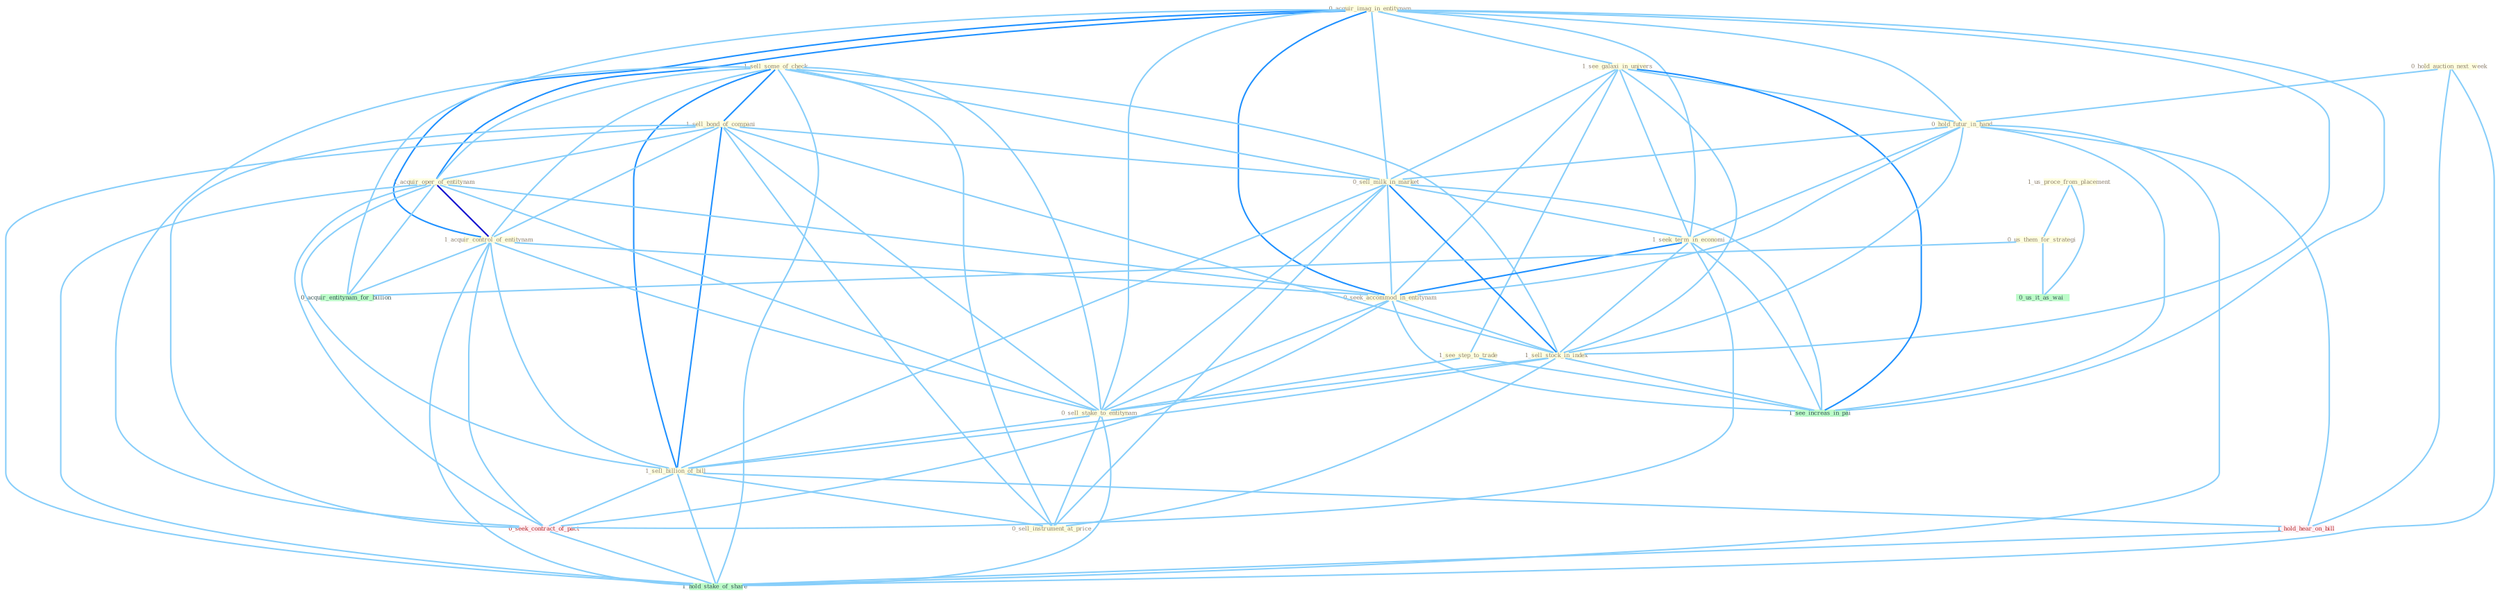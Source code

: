 Graph G{ 
    node
    [shape=polygon,style=filled,width=.5,height=.06,color="#BDFCC9",fixedsize=true,fontsize=4,
    fontcolor="#2f4f4f"];
    {node
    [color="#ffffe0", fontcolor="#8b7d6b"] "0_hold_auction_next_week " "0_acquir_imag_in_entitynam " "1_see_galaxi_in_univers " "1_us_proce_from_placement " "1_sell_some_of_check " "1_sell_bond_of_compani " "0_hold_futur_in_hand " "1_see_step_to_trade " "1_acquir_oper_of_entitynam " "0_sell_milk_in_market " "1_acquir_control_of_entitynam " "1_seek_term_in_economi " "0_seek_accommod_in_entitynam " "1_sell_stock_in_index " "0_sell_stake_to_entitynam " "1_sell_billion_of_bill " "0_us_them_for_strategi " "0_sell_instrument_at_price "}
{node [color="#fff0f5", fontcolor="#b22222"] "0_seek_contract_of_pact " "1_hold_hear_on_bill "}
edge [color="#B0E2FF"];

	"0_hold_auction_next_week " -- "0_hold_futur_in_hand " [w="1", color="#87cefa" ];
	"0_hold_auction_next_week " -- "1_hold_hear_on_bill " [w="1", color="#87cefa" ];
	"0_hold_auction_next_week " -- "1_hold_stake_of_share " [w="1", color="#87cefa" ];
	"0_acquir_imag_in_entitynam " -- "1_see_galaxi_in_univers " [w="1", color="#87cefa" ];
	"0_acquir_imag_in_entitynam " -- "0_hold_futur_in_hand " [w="1", color="#87cefa" ];
	"0_acquir_imag_in_entitynam " -- "1_acquir_oper_of_entitynam " [w="2", color="#1e90ff" , len=0.8];
	"0_acquir_imag_in_entitynam " -- "0_sell_milk_in_market " [w="1", color="#87cefa" ];
	"0_acquir_imag_in_entitynam " -- "1_acquir_control_of_entitynam " [w="2", color="#1e90ff" , len=0.8];
	"0_acquir_imag_in_entitynam " -- "1_seek_term_in_economi " [w="1", color="#87cefa" ];
	"0_acquir_imag_in_entitynam " -- "0_seek_accommod_in_entitynam " [w="2", color="#1e90ff" , len=0.8];
	"0_acquir_imag_in_entitynam " -- "1_sell_stock_in_index " [w="1", color="#87cefa" ];
	"0_acquir_imag_in_entitynam " -- "0_sell_stake_to_entitynam " [w="1", color="#87cefa" ];
	"0_acquir_imag_in_entitynam " -- "0_acquir_entitynam_for_billion " [w="1", color="#87cefa" ];
	"0_acquir_imag_in_entitynam " -- "1_see_increas_in_pai " [w="1", color="#87cefa" ];
	"1_see_galaxi_in_univers " -- "0_hold_futur_in_hand " [w="1", color="#87cefa" ];
	"1_see_galaxi_in_univers " -- "1_see_step_to_trade " [w="1", color="#87cefa" ];
	"1_see_galaxi_in_univers " -- "0_sell_milk_in_market " [w="1", color="#87cefa" ];
	"1_see_galaxi_in_univers " -- "1_seek_term_in_economi " [w="1", color="#87cefa" ];
	"1_see_galaxi_in_univers " -- "0_seek_accommod_in_entitynam " [w="1", color="#87cefa" ];
	"1_see_galaxi_in_univers " -- "1_sell_stock_in_index " [w="1", color="#87cefa" ];
	"1_see_galaxi_in_univers " -- "1_see_increas_in_pai " [w="2", color="#1e90ff" , len=0.8];
	"1_us_proce_from_placement " -- "0_us_them_for_strategi " [w="1", color="#87cefa" ];
	"1_us_proce_from_placement " -- "0_us_it_as_wai " [w="1", color="#87cefa" ];
	"1_sell_some_of_check " -- "1_sell_bond_of_compani " [w="2", color="#1e90ff" , len=0.8];
	"1_sell_some_of_check " -- "1_acquir_oper_of_entitynam " [w="1", color="#87cefa" ];
	"1_sell_some_of_check " -- "0_sell_milk_in_market " [w="1", color="#87cefa" ];
	"1_sell_some_of_check " -- "1_acquir_control_of_entitynam " [w="1", color="#87cefa" ];
	"1_sell_some_of_check " -- "1_sell_stock_in_index " [w="1", color="#87cefa" ];
	"1_sell_some_of_check " -- "0_sell_stake_to_entitynam " [w="1", color="#87cefa" ];
	"1_sell_some_of_check " -- "1_sell_billion_of_bill " [w="2", color="#1e90ff" , len=0.8];
	"1_sell_some_of_check " -- "0_sell_instrument_at_price " [w="1", color="#87cefa" ];
	"1_sell_some_of_check " -- "0_seek_contract_of_pact " [w="1", color="#87cefa" ];
	"1_sell_some_of_check " -- "1_hold_stake_of_share " [w="1", color="#87cefa" ];
	"1_sell_bond_of_compani " -- "1_acquir_oper_of_entitynam " [w="1", color="#87cefa" ];
	"1_sell_bond_of_compani " -- "0_sell_milk_in_market " [w="1", color="#87cefa" ];
	"1_sell_bond_of_compani " -- "1_acquir_control_of_entitynam " [w="1", color="#87cefa" ];
	"1_sell_bond_of_compani " -- "1_sell_stock_in_index " [w="1", color="#87cefa" ];
	"1_sell_bond_of_compani " -- "0_sell_stake_to_entitynam " [w="1", color="#87cefa" ];
	"1_sell_bond_of_compani " -- "1_sell_billion_of_bill " [w="2", color="#1e90ff" , len=0.8];
	"1_sell_bond_of_compani " -- "0_sell_instrument_at_price " [w="1", color="#87cefa" ];
	"1_sell_bond_of_compani " -- "0_seek_contract_of_pact " [w="1", color="#87cefa" ];
	"1_sell_bond_of_compani " -- "1_hold_stake_of_share " [w="1", color="#87cefa" ];
	"0_hold_futur_in_hand " -- "0_sell_milk_in_market " [w="1", color="#87cefa" ];
	"0_hold_futur_in_hand " -- "1_seek_term_in_economi " [w="1", color="#87cefa" ];
	"0_hold_futur_in_hand " -- "0_seek_accommod_in_entitynam " [w="1", color="#87cefa" ];
	"0_hold_futur_in_hand " -- "1_sell_stock_in_index " [w="1", color="#87cefa" ];
	"0_hold_futur_in_hand " -- "1_see_increas_in_pai " [w="1", color="#87cefa" ];
	"0_hold_futur_in_hand " -- "1_hold_hear_on_bill " [w="1", color="#87cefa" ];
	"0_hold_futur_in_hand " -- "1_hold_stake_of_share " [w="1", color="#87cefa" ];
	"1_see_step_to_trade " -- "0_sell_stake_to_entitynam " [w="1", color="#87cefa" ];
	"1_see_step_to_trade " -- "1_see_increas_in_pai " [w="1", color="#87cefa" ];
	"1_acquir_oper_of_entitynam " -- "1_acquir_control_of_entitynam " [w="3", color="#0000cd" , len=0.6];
	"1_acquir_oper_of_entitynam " -- "0_seek_accommod_in_entitynam " [w="1", color="#87cefa" ];
	"1_acquir_oper_of_entitynam " -- "0_sell_stake_to_entitynam " [w="1", color="#87cefa" ];
	"1_acquir_oper_of_entitynam " -- "1_sell_billion_of_bill " [w="1", color="#87cefa" ];
	"1_acquir_oper_of_entitynam " -- "0_seek_contract_of_pact " [w="1", color="#87cefa" ];
	"1_acquir_oper_of_entitynam " -- "0_acquir_entitynam_for_billion " [w="1", color="#87cefa" ];
	"1_acquir_oper_of_entitynam " -- "1_hold_stake_of_share " [w="1", color="#87cefa" ];
	"0_sell_milk_in_market " -- "1_seek_term_in_economi " [w="1", color="#87cefa" ];
	"0_sell_milk_in_market " -- "0_seek_accommod_in_entitynam " [w="1", color="#87cefa" ];
	"0_sell_milk_in_market " -- "1_sell_stock_in_index " [w="2", color="#1e90ff" , len=0.8];
	"0_sell_milk_in_market " -- "0_sell_stake_to_entitynam " [w="1", color="#87cefa" ];
	"0_sell_milk_in_market " -- "1_sell_billion_of_bill " [w="1", color="#87cefa" ];
	"0_sell_milk_in_market " -- "0_sell_instrument_at_price " [w="1", color="#87cefa" ];
	"0_sell_milk_in_market " -- "1_see_increas_in_pai " [w="1", color="#87cefa" ];
	"1_acquir_control_of_entitynam " -- "0_seek_accommod_in_entitynam " [w="1", color="#87cefa" ];
	"1_acquir_control_of_entitynam " -- "0_sell_stake_to_entitynam " [w="1", color="#87cefa" ];
	"1_acquir_control_of_entitynam " -- "1_sell_billion_of_bill " [w="1", color="#87cefa" ];
	"1_acquir_control_of_entitynam " -- "0_seek_contract_of_pact " [w="1", color="#87cefa" ];
	"1_acquir_control_of_entitynam " -- "0_acquir_entitynam_for_billion " [w="1", color="#87cefa" ];
	"1_acquir_control_of_entitynam " -- "1_hold_stake_of_share " [w="1", color="#87cefa" ];
	"1_seek_term_in_economi " -- "0_seek_accommod_in_entitynam " [w="2", color="#1e90ff" , len=0.8];
	"1_seek_term_in_economi " -- "1_sell_stock_in_index " [w="1", color="#87cefa" ];
	"1_seek_term_in_economi " -- "0_seek_contract_of_pact " [w="1", color="#87cefa" ];
	"1_seek_term_in_economi " -- "1_see_increas_in_pai " [w="1", color="#87cefa" ];
	"0_seek_accommod_in_entitynam " -- "1_sell_stock_in_index " [w="1", color="#87cefa" ];
	"0_seek_accommod_in_entitynam " -- "0_sell_stake_to_entitynam " [w="1", color="#87cefa" ];
	"0_seek_accommod_in_entitynam " -- "0_seek_contract_of_pact " [w="1", color="#87cefa" ];
	"0_seek_accommod_in_entitynam " -- "1_see_increas_in_pai " [w="1", color="#87cefa" ];
	"1_sell_stock_in_index " -- "0_sell_stake_to_entitynam " [w="1", color="#87cefa" ];
	"1_sell_stock_in_index " -- "1_sell_billion_of_bill " [w="1", color="#87cefa" ];
	"1_sell_stock_in_index " -- "0_sell_instrument_at_price " [w="1", color="#87cefa" ];
	"1_sell_stock_in_index " -- "1_see_increas_in_pai " [w="1", color="#87cefa" ];
	"0_sell_stake_to_entitynam " -- "1_sell_billion_of_bill " [w="1", color="#87cefa" ];
	"0_sell_stake_to_entitynam " -- "0_sell_instrument_at_price " [w="1", color="#87cefa" ];
	"0_sell_stake_to_entitynam " -- "1_hold_stake_of_share " [w="1", color="#87cefa" ];
	"1_sell_billion_of_bill " -- "0_sell_instrument_at_price " [w="1", color="#87cefa" ];
	"1_sell_billion_of_bill " -- "0_seek_contract_of_pact " [w="1", color="#87cefa" ];
	"1_sell_billion_of_bill " -- "1_hold_hear_on_bill " [w="1", color="#87cefa" ];
	"1_sell_billion_of_bill " -- "1_hold_stake_of_share " [w="1", color="#87cefa" ];
	"0_us_them_for_strategi " -- "0_us_it_as_wai " [w="1", color="#87cefa" ];
	"0_us_them_for_strategi " -- "0_acquir_entitynam_for_billion " [w="1", color="#87cefa" ];
	"0_seek_contract_of_pact " -- "1_hold_stake_of_share " [w="1", color="#87cefa" ];
	"1_hold_hear_on_bill " -- "1_hold_stake_of_share " [w="1", color="#87cefa" ];
}